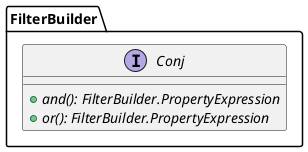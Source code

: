 @startuml

    interface FilterBuilder.Conj [[FilterBuilder.Conj.html]] {
        {abstract} +and(): FilterBuilder.PropertyExpression
        {abstract} +or(): FilterBuilder.PropertyExpression
    }

@enduml
